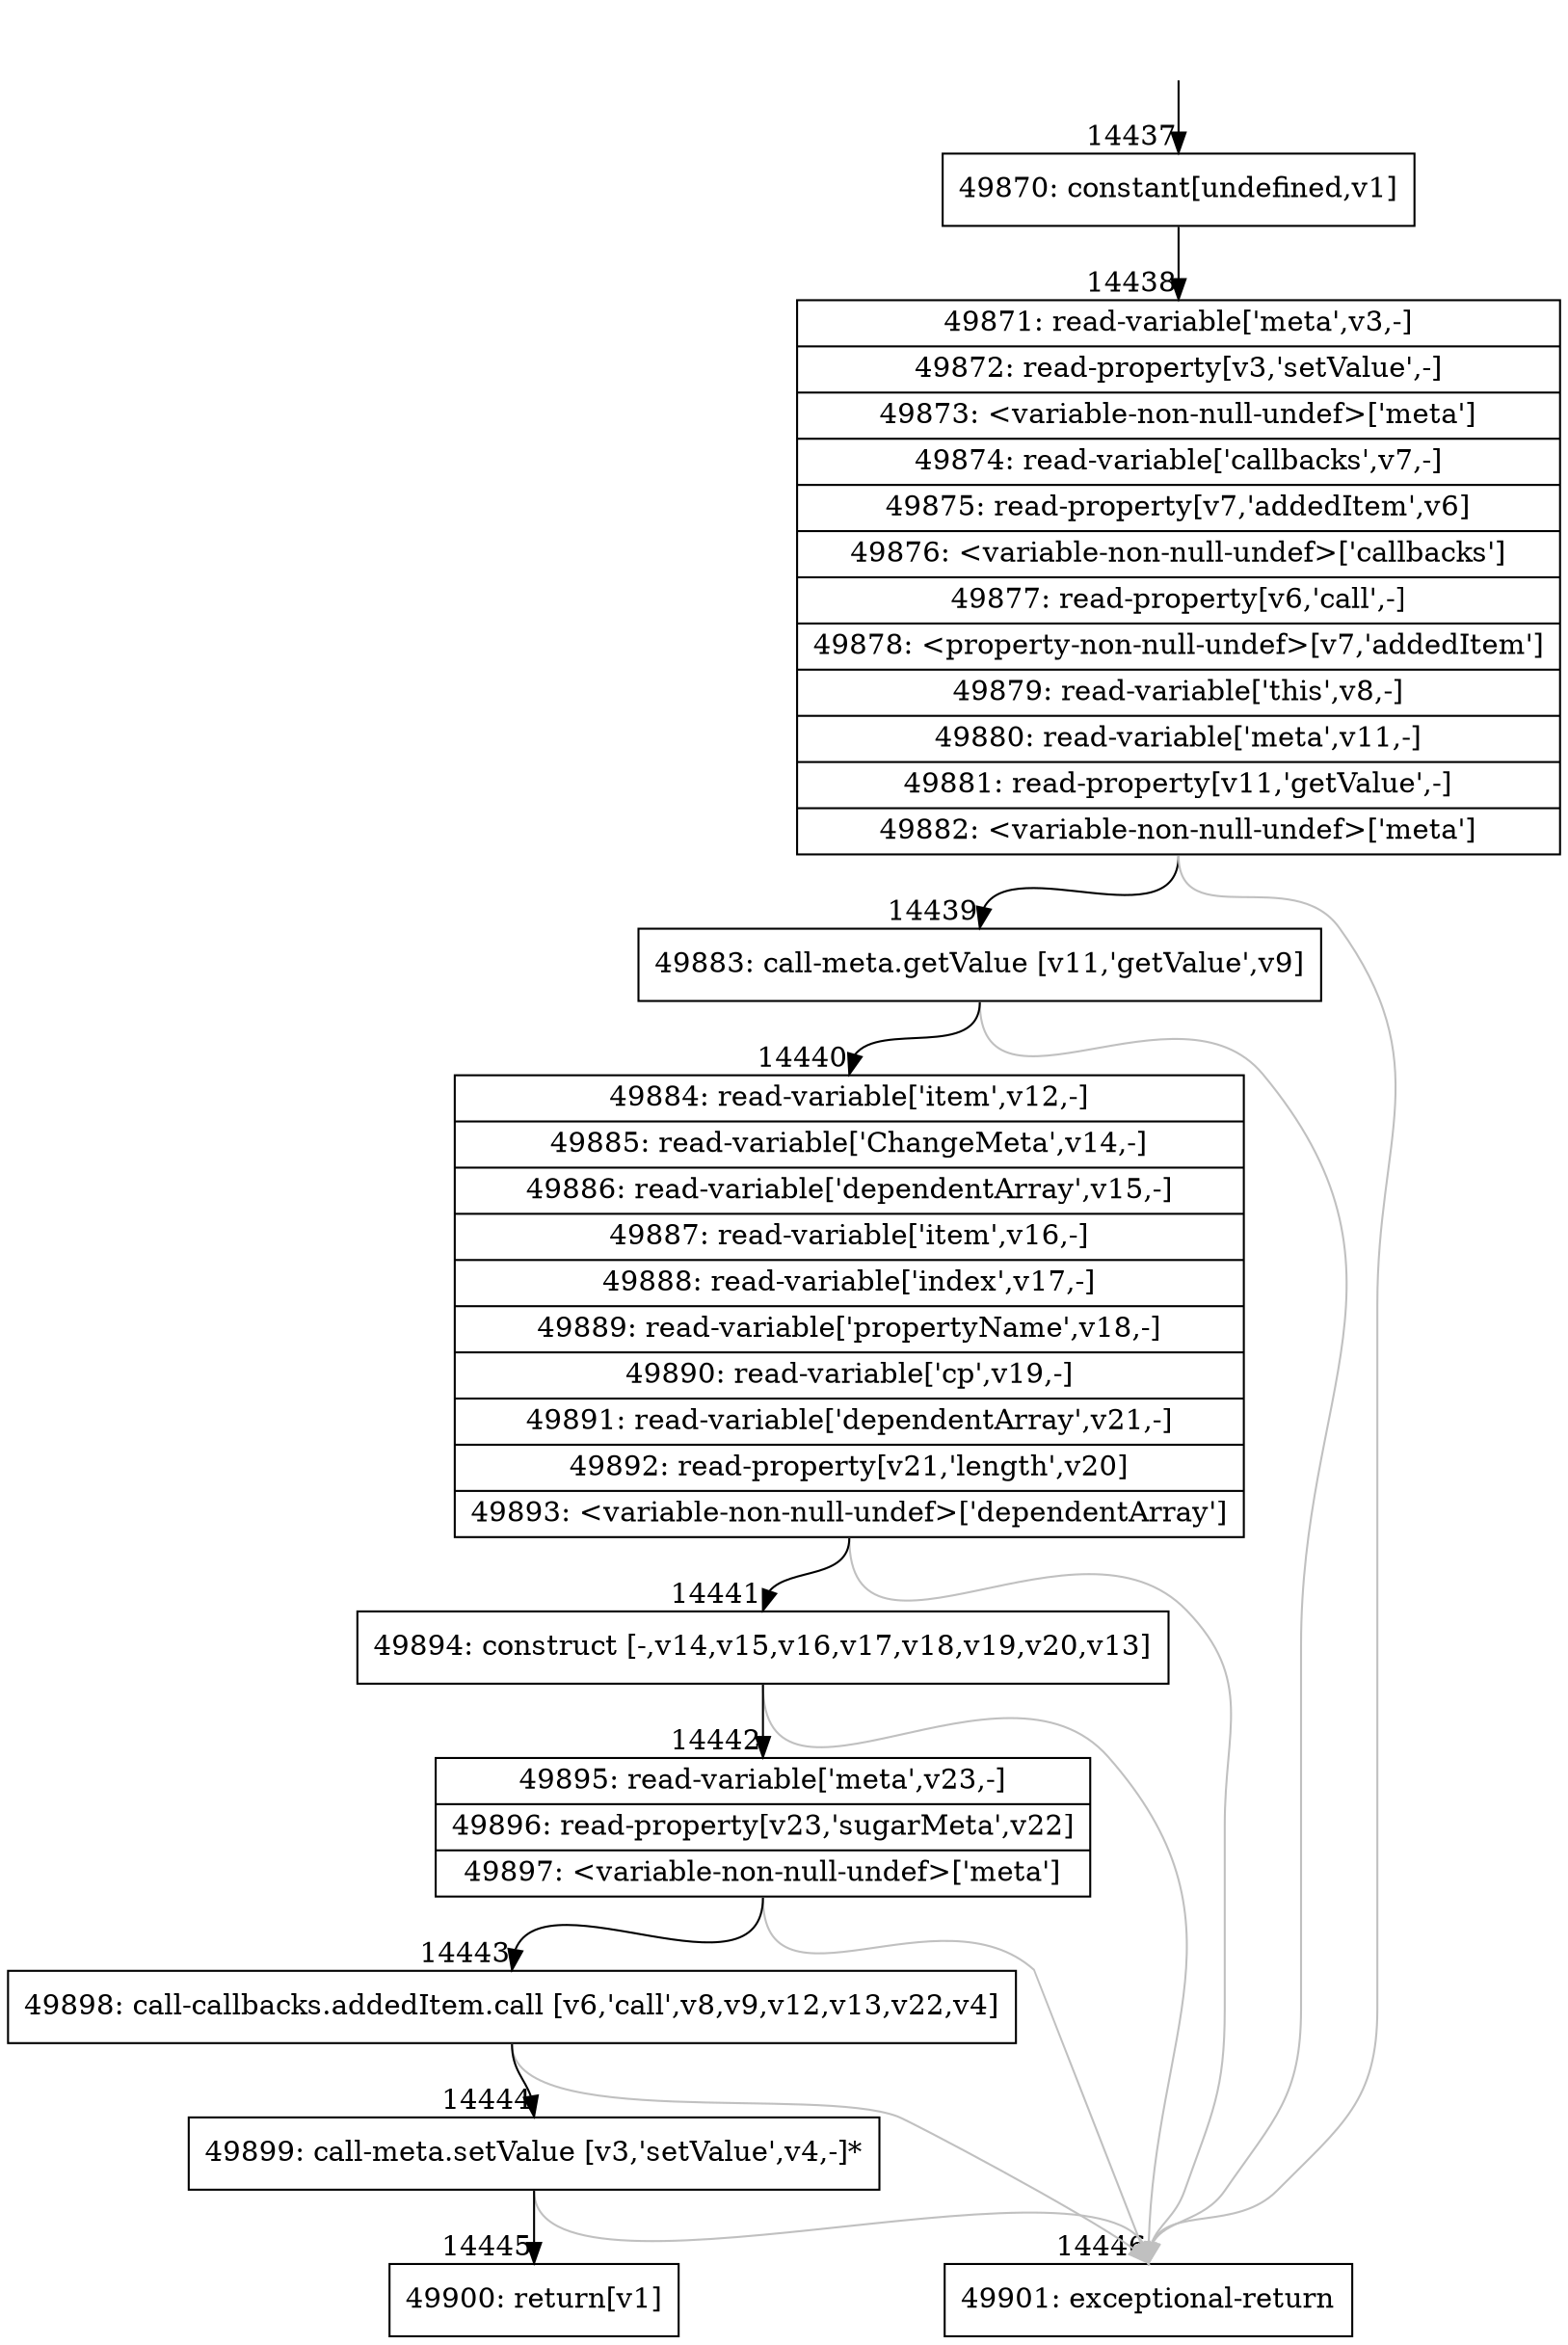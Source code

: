 digraph {
rankdir="TD"
BB_entry1205[shape=none,label=""];
BB_entry1205 -> BB14437 [tailport=s, headport=n, headlabel="    14437"]
BB14437 [shape=record label="{49870: constant[undefined,v1]}" ] 
BB14437 -> BB14438 [tailport=s, headport=n, headlabel="      14438"]
BB14438 [shape=record label="{49871: read-variable['meta',v3,-]|49872: read-property[v3,'setValue',-]|49873: \<variable-non-null-undef\>['meta']|49874: read-variable['callbacks',v7,-]|49875: read-property[v7,'addedItem',v6]|49876: \<variable-non-null-undef\>['callbacks']|49877: read-property[v6,'call',-]|49878: \<property-non-null-undef\>[v7,'addedItem']|49879: read-variable['this',v8,-]|49880: read-variable['meta',v11,-]|49881: read-property[v11,'getValue',-]|49882: \<variable-non-null-undef\>['meta']}" ] 
BB14438 -> BB14439 [tailport=s, headport=n, headlabel="      14439"]
BB14438 -> BB14446 [tailport=s, headport=n, color=gray, headlabel="      14446"]
BB14439 [shape=record label="{49883: call-meta.getValue [v11,'getValue',v9]}" ] 
BB14439 -> BB14440 [tailport=s, headport=n, headlabel="      14440"]
BB14439 -> BB14446 [tailport=s, headport=n, color=gray]
BB14440 [shape=record label="{49884: read-variable['item',v12,-]|49885: read-variable['ChangeMeta',v14,-]|49886: read-variable['dependentArray',v15,-]|49887: read-variable['item',v16,-]|49888: read-variable['index',v17,-]|49889: read-variable['propertyName',v18,-]|49890: read-variable['cp',v19,-]|49891: read-variable['dependentArray',v21,-]|49892: read-property[v21,'length',v20]|49893: \<variable-non-null-undef\>['dependentArray']}" ] 
BB14440 -> BB14441 [tailport=s, headport=n, headlabel="      14441"]
BB14440 -> BB14446 [tailport=s, headport=n, color=gray]
BB14441 [shape=record label="{49894: construct [-,v14,v15,v16,v17,v18,v19,v20,v13]}" ] 
BB14441 -> BB14442 [tailport=s, headport=n, headlabel="      14442"]
BB14441 -> BB14446 [tailport=s, headport=n, color=gray]
BB14442 [shape=record label="{49895: read-variable['meta',v23,-]|49896: read-property[v23,'sugarMeta',v22]|49897: \<variable-non-null-undef\>['meta']}" ] 
BB14442 -> BB14443 [tailport=s, headport=n, headlabel="      14443"]
BB14442 -> BB14446 [tailport=s, headport=n, color=gray]
BB14443 [shape=record label="{49898: call-callbacks.addedItem.call [v6,'call',v8,v9,v12,v13,v22,v4]}" ] 
BB14443 -> BB14444 [tailport=s, headport=n, headlabel="      14444"]
BB14443 -> BB14446 [tailport=s, headport=n, color=gray]
BB14444 [shape=record label="{49899: call-meta.setValue [v3,'setValue',v4,-]*}" ] 
BB14444 -> BB14445 [tailport=s, headport=n, headlabel="      14445"]
BB14444 -> BB14446 [tailport=s, headport=n, color=gray]
BB14445 [shape=record label="{49900: return[v1]}" ] 
BB14446 [shape=record label="{49901: exceptional-return}" ] 
//#$~ 26561
}
